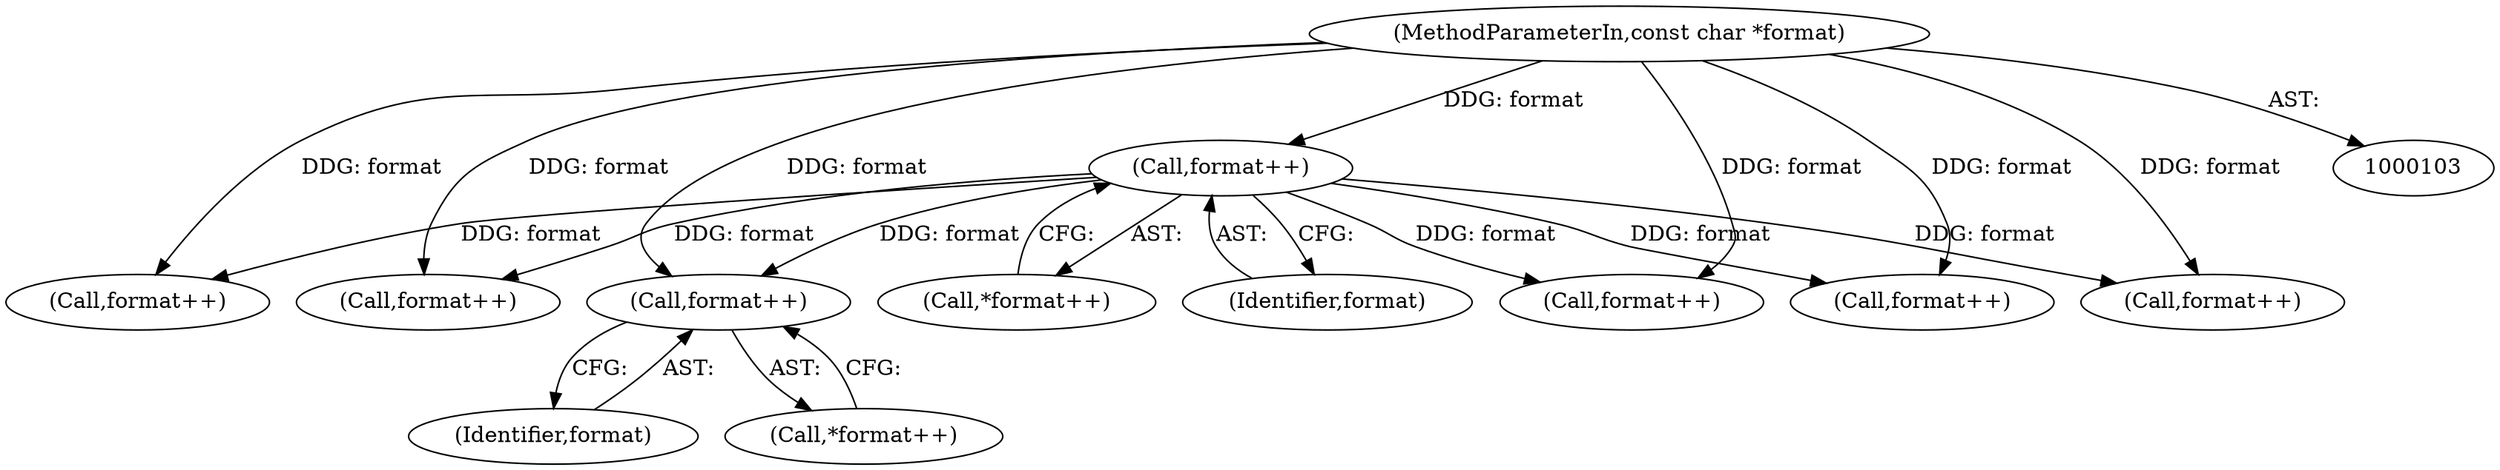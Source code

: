 digraph "0_openssl_578b956fe741bf8e84055547b1e83c28dd902c73@pointer" {
"1000212" [label="(Call,format++)"];
"1000141" [label="(Call,format++)"];
"1000109" [label="(MethodParameterIn,const char *format)"];
"1000213" [label="(Identifier,format)"];
"1000191" [label="(Call,format++)"];
"1000140" [label="(Call,*format++)"];
"1000242" [label="(Call,format++)"];
"1000109" [label="(MethodParameterIn,const char *format)"];
"1000202" [label="(Call,format++)"];
"1000141" [label="(Call,format++)"];
"1000212" [label="(Call,format++)"];
"1000211" [label="(Call,*format++)"];
"1000222" [label="(Call,format++)"];
"1000232" [label="(Call,format++)"];
"1000142" [label="(Identifier,format)"];
"1000212" -> "1000211"  [label="AST: "];
"1000212" -> "1000213"  [label="CFG: "];
"1000213" -> "1000212"  [label="AST: "];
"1000211" -> "1000212"  [label="CFG: "];
"1000141" -> "1000212"  [label="DDG: format"];
"1000109" -> "1000212"  [label="DDG: format"];
"1000141" -> "1000140"  [label="AST: "];
"1000141" -> "1000142"  [label="CFG: "];
"1000142" -> "1000141"  [label="AST: "];
"1000140" -> "1000141"  [label="CFG: "];
"1000109" -> "1000141"  [label="DDG: format"];
"1000141" -> "1000191"  [label="DDG: format"];
"1000141" -> "1000202"  [label="DDG: format"];
"1000141" -> "1000222"  [label="DDG: format"];
"1000141" -> "1000232"  [label="DDG: format"];
"1000141" -> "1000242"  [label="DDG: format"];
"1000109" -> "1000103"  [label="AST: "];
"1000109" -> "1000191"  [label="DDG: format"];
"1000109" -> "1000202"  [label="DDG: format"];
"1000109" -> "1000222"  [label="DDG: format"];
"1000109" -> "1000232"  [label="DDG: format"];
"1000109" -> "1000242"  [label="DDG: format"];
}
